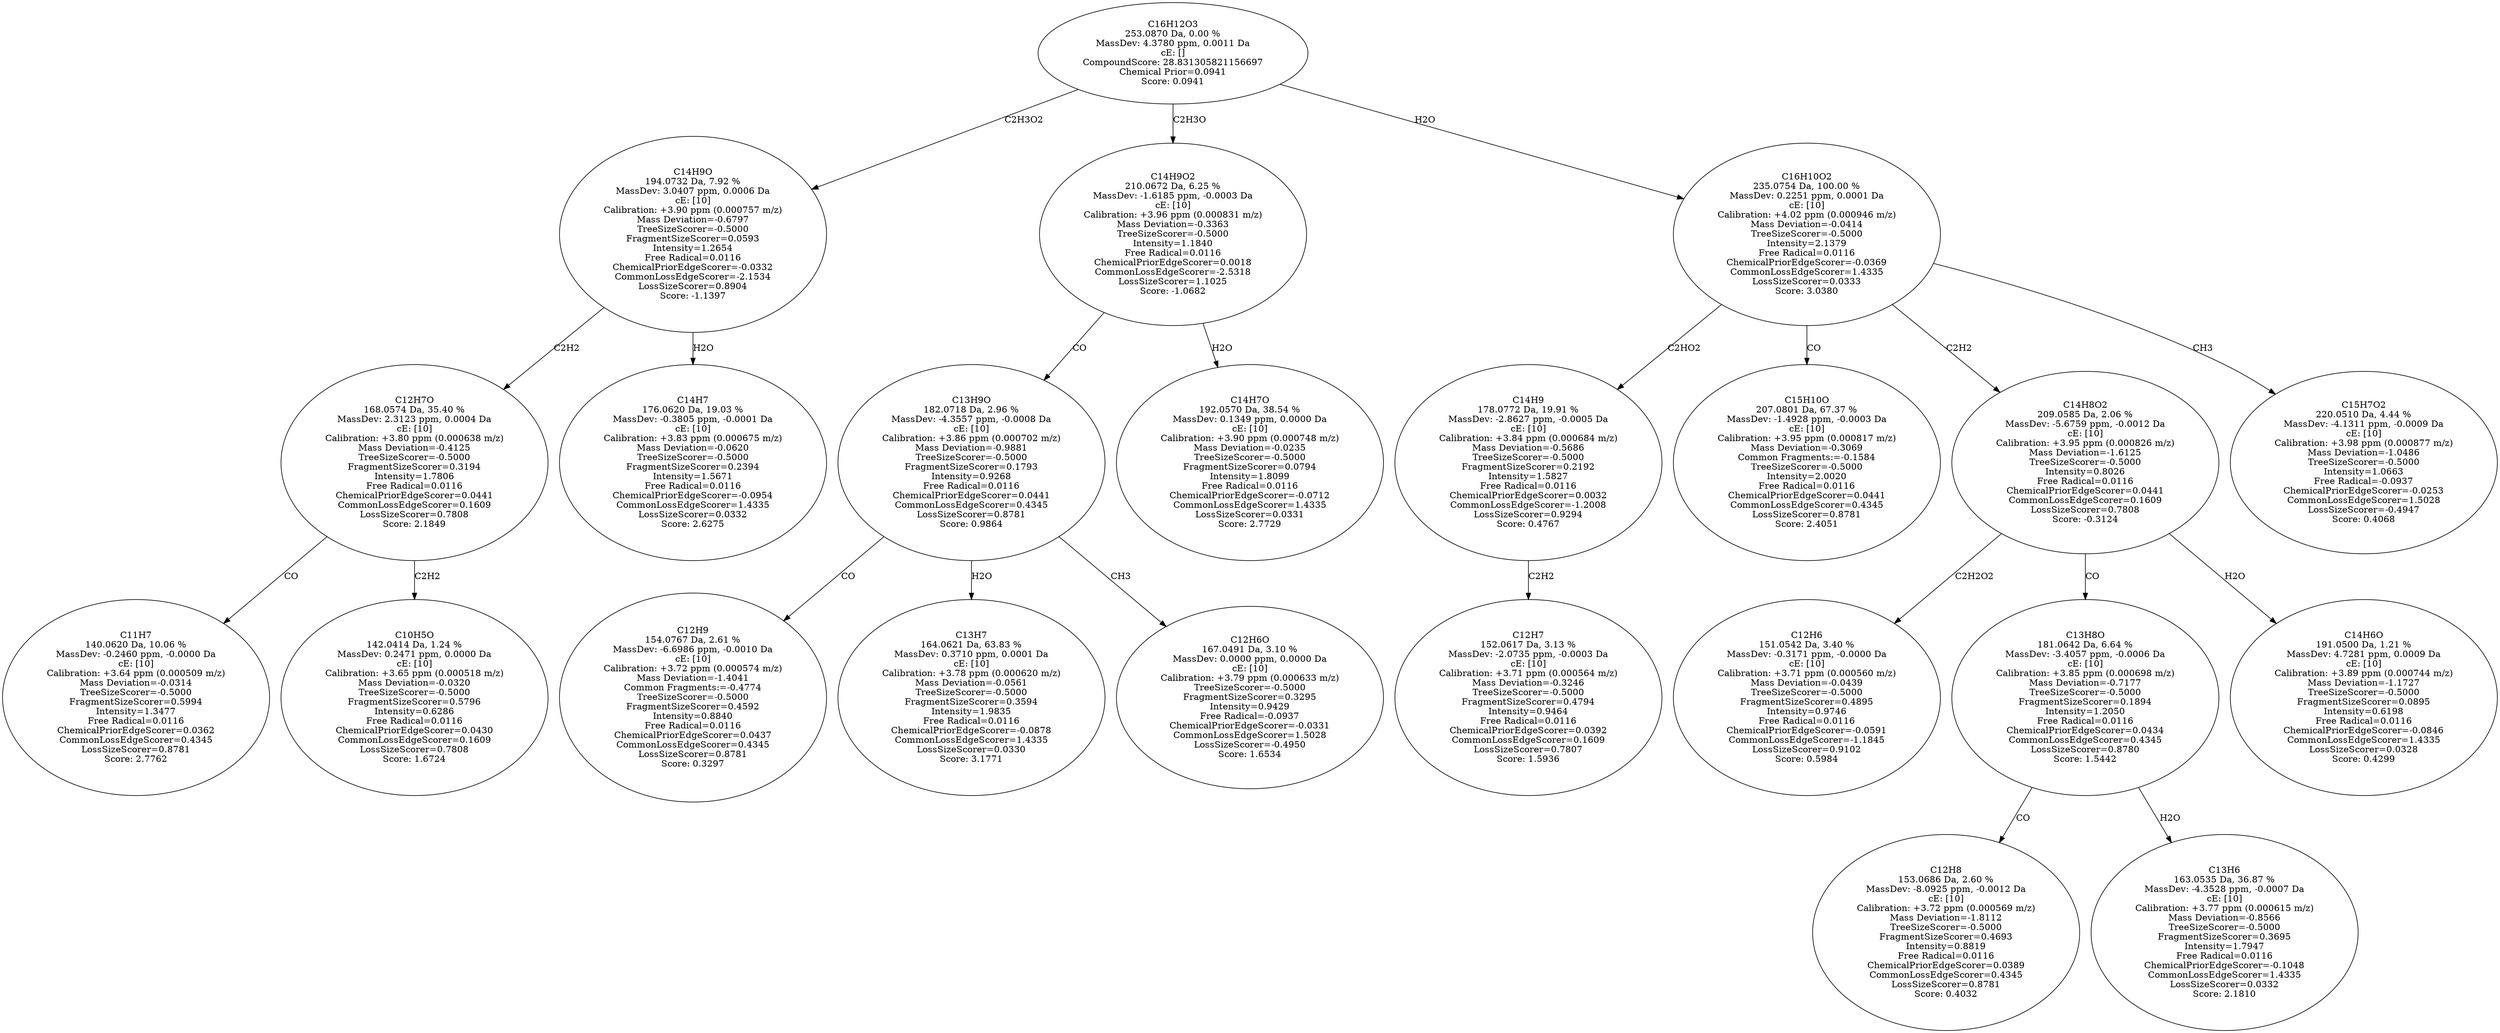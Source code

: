 strict digraph {
v1 [label="C11H7\n140.0620 Da, 10.06 %\nMassDev: -0.2460 ppm, -0.0000 Da\ncE: [10]\nCalibration: +3.64 ppm (0.000509 m/z)\nMass Deviation=-0.0314\nTreeSizeScorer=-0.5000\nFragmentSizeScorer=0.5994\nIntensity=1.3477\nFree Radical=0.0116\nChemicalPriorEdgeScorer=0.0362\nCommonLossEdgeScorer=0.4345\nLossSizeScorer=0.8781\nScore: 2.7762"];
v2 [label="C10H5O\n142.0414 Da, 1.24 %\nMassDev: 0.2471 ppm, 0.0000 Da\ncE: [10]\nCalibration: +3.65 ppm (0.000518 m/z)\nMass Deviation=-0.0320\nTreeSizeScorer=-0.5000\nFragmentSizeScorer=0.5796\nIntensity=0.6286\nFree Radical=0.0116\nChemicalPriorEdgeScorer=0.0430\nCommonLossEdgeScorer=0.1609\nLossSizeScorer=0.7808\nScore: 1.6724"];
v3 [label="C12H7O\n168.0574 Da, 35.40 %\nMassDev: 2.3123 ppm, 0.0004 Da\ncE: [10]\nCalibration: +3.80 ppm (0.000638 m/z)\nMass Deviation=-0.4125\nTreeSizeScorer=-0.5000\nFragmentSizeScorer=0.3194\nIntensity=1.7806\nFree Radical=0.0116\nChemicalPriorEdgeScorer=0.0441\nCommonLossEdgeScorer=0.1609\nLossSizeScorer=0.7808\nScore: 2.1849"];
v4 [label="C14H7\n176.0620 Da, 19.03 %\nMassDev: -0.3805 ppm, -0.0001 Da\ncE: [10]\nCalibration: +3.83 ppm (0.000675 m/z)\nMass Deviation=-0.0620\nTreeSizeScorer=-0.5000\nFragmentSizeScorer=0.2394\nIntensity=1.5671\nFree Radical=0.0116\nChemicalPriorEdgeScorer=-0.0954\nCommonLossEdgeScorer=1.4335\nLossSizeScorer=0.0332\nScore: 2.6275"];
v5 [label="C14H9O\n194.0732 Da, 7.92 %\nMassDev: 3.0407 ppm, 0.0006 Da\ncE: [10]\nCalibration: +3.90 ppm (0.000757 m/z)\nMass Deviation=-0.6797\nTreeSizeScorer=-0.5000\nFragmentSizeScorer=0.0593\nIntensity=1.2654\nFree Radical=0.0116\nChemicalPriorEdgeScorer=-0.0332\nCommonLossEdgeScorer=-2.1534\nLossSizeScorer=0.8904\nScore: -1.1397"];
v6 [label="C12H9\n154.0767 Da, 2.61 %\nMassDev: -6.6986 ppm, -0.0010 Da\ncE: [10]\nCalibration: +3.72 ppm (0.000574 m/z)\nMass Deviation=-1.4041\nCommon Fragments:=-0.4774\nTreeSizeScorer=-0.5000\nFragmentSizeScorer=0.4592\nIntensity=0.8840\nFree Radical=0.0116\nChemicalPriorEdgeScorer=0.0437\nCommonLossEdgeScorer=0.4345\nLossSizeScorer=0.8781\nScore: 0.3297"];
v7 [label="C13H7\n164.0621 Da, 63.83 %\nMassDev: 0.3710 ppm, 0.0001 Da\ncE: [10]\nCalibration: +3.78 ppm (0.000620 m/z)\nMass Deviation=-0.0561\nTreeSizeScorer=-0.5000\nFragmentSizeScorer=0.3594\nIntensity=1.9835\nFree Radical=0.0116\nChemicalPriorEdgeScorer=-0.0878\nCommonLossEdgeScorer=1.4335\nLossSizeScorer=0.0330\nScore: 3.1771"];
v8 [label="C12H6O\n167.0491 Da, 3.10 %\nMassDev: 0.0000 ppm, 0.0000 Da\ncE: [10]\nCalibration: +3.79 ppm (0.000633 m/z)\nTreeSizeScorer=-0.5000\nFragmentSizeScorer=0.3295\nIntensity=0.9429\nFree Radical=-0.0937\nChemicalPriorEdgeScorer=-0.0331\nCommonLossEdgeScorer=1.5028\nLossSizeScorer=-0.4950\nScore: 1.6534"];
v9 [label="C13H9O\n182.0718 Da, 2.96 %\nMassDev: -4.3557 ppm, -0.0008 Da\ncE: [10]\nCalibration: +3.86 ppm (0.000702 m/z)\nMass Deviation=-0.9881\nTreeSizeScorer=-0.5000\nFragmentSizeScorer=0.1793\nIntensity=0.9268\nFree Radical=0.0116\nChemicalPriorEdgeScorer=0.0441\nCommonLossEdgeScorer=0.4345\nLossSizeScorer=0.8781\nScore: 0.9864"];
v10 [label="C14H7O\n192.0570 Da, 38.54 %\nMassDev: 0.1349 ppm, 0.0000 Da\ncE: [10]\nCalibration: +3.90 ppm (0.000748 m/z)\nMass Deviation=-0.0235\nTreeSizeScorer=-0.5000\nFragmentSizeScorer=0.0794\nIntensity=1.8099\nFree Radical=0.0116\nChemicalPriorEdgeScorer=-0.0712\nCommonLossEdgeScorer=1.4335\nLossSizeScorer=0.0331\nScore: 2.7729"];
v11 [label="C14H9O2\n210.0672 Da, 6.25 %\nMassDev: -1.6185 ppm, -0.0003 Da\ncE: [10]\nCalibration: +3.96 ppm (0.000831 m/z)\nMass Deviation=-0.3363\nTreeSizeScorer=-0.5000\nIntensity=1.1840\nFree Radical=0.0116\nChemicalPriorEdgeScorer=0.0018\nCommonLossEdgeScorer=-2.5318\nLossSizeScorer=1.1025\nScore: -1.0682"];
v12 [label="C12H7\n152.0617 Da, 3.13 %\nMassDev: -2.0735 ppm, -0.0003 Da\ncE: [10]\nCalibration: +3.71 ppm (0.000564 m/z)\nMass Deviation=-0.3246\nTreeSizeScorer=-0.5000\nFragmentSizeScorer=0.4794\nIntensity=0.9464\nFree Radical=0.0116\nChemicalPriorEdgeScorer=0.0392\nCommonLossEdgeScorer=0.1609\nLossSizeScorer=0.7807\nScore: 1.5936"];
v13 [label="C14H9\n178.0772 Da, 19.91 %\nMassDev: -2.8627 ppm, -0.0005 Da\ncE: [10]\nCalibration: +3.84 ppm (0.000684 m/z)\nMass Deviation=-0.5686\nTreeSizeScorer=-0.5000\nFragmentSizeScorer=0.2192\nIntensity=1.5827\nFree Radical=0.0116\nChemicalPriorEdgeScorer=0.0032\nCommonLossEdgeScorer=-1.2008\nLossSizeScorer=0.9294\nScore: 0.4767"];
v14 [label="C15H10O\n207.0801 Da, 67.37 %\nMassDev: -1.4928 ppm, -0.0003 Da\ncE: [10]\nCalibration: +3.95 ppm (0.000817 m/z)\nMass Deviation=-0.3069\nCommon Fragments:=-0.1584\nTreeSizeScorer=-0.5000\nIntensity=2.0020\nFree Radical=0.0116\nChemicalPriorEdgeScorer=0.0441\nCommonLossEdgeScorer=0.4345\nLossSizeScorer=0.8781\nScore: 2.4051"];
v15 [label="C12H6\n151.0542 Da, 3.40 %\nMassDev: -0.3171 ppm, -0.0000 Da\ncE: [10]\nCalibration: +3.71 ppm (0.000560 m/z)\nMass Deviation=-0.0439\nTreeSizeScorer=-0.5000\nFragmentSizeScorer=0.4895\nIntensity=0.9746\nFree Radical=0.0116\nChemicalPriorEdgeScorer=-0.0591\nCommonLossEdgeScorer=-1.1845\nLossSizeScorer=0.9102\nScore: 0.5984"];
v16 [label="C12H8\n153.0686 Da, 2.60 %\nMassDev: -8.0925 ppm, -0.0012 Da\ncE: [10]\nCalibration: +3.72 ppm (0.000569 m/z)\nMass Deviation=-1.8112\nTreeSizeScorer=-0.5000\nFragmentSizeScorer=0.4693\nIntensity=0.8819\nFree Radical=0.0116\nChemicalPriorEdgeScorer=0.0389\nCommonLossEdgeScorer=0.4345\nLossSizeScorer=0.8781\nScore: 0.4032"];
v17 [label="C13H6\n163.0535 Da, 36.87 %\nMassDev: -4.3528 ppm, -0.0007 Da\ncE: [10]\nCalibration: +3.77 ppm (0.000615 m/z)\nMass Deviation=-0.8566\nTreeSizeScorer=-0.5000\nFragmentSizeScorer=0.3695\nIntensity=1.7947\nFree Radical=0.0116\nChemicalPriorEdgeScorer=-0.1048\nCommonLossEdgeScorer=1.4335\nLossSizeScorer=0.0332\nScore: 2.1810"];
v18 [label="C13H8O\n181.0642 Da, 6.64 %\nMassDev: -3.4057 ppm, -0.0006 Da\ncE: [10]\nCalibration: +3.85 ppm (0.000698 m/z)\nMass Deviation=-0.7177\nTreeSizeScorer=-0.5000\nFragmentSizeScorer=0.1894\nIntensity=1.2050\nFree Radical=0.0116\nChemicalPriorEdgeScorer=0.0434\nCommonLossEdgeScorer=0.4345\nLossSizeScorer=0.8780\nScore: 1.5442"];
v19 [label="C14H6O\n191.0500 Da, 1.21 %\nMassDev: 4.7281 ppm, 0.0009 Da\ncE: [10]\nCalibration: +3.89 ppm (0.000744 m/z)\nMass Deviation=-1.1727\nTreeSizeScorer=-0.5000\nFragmentSizeScorer=0.0895\nIntensity=0.6198\nFree Radical=0.0116\nChemicalPriorEdgeScorer=-0.0846\nCommonLossEdgeScorer=1.4335\nLossSizeScorer=0.0328\nScore: 0.4299"];
v20 [label="C14H8O2\n209.0585 Da, 2.06 %\nMassDev: -5.6759 ppm, -0.0012 Da\ncE: [10]\nCalibration: +3.95 ppm (0.000826 m/z)\nMass Deviation=-1.6125\nTreeSizeScorer=-0.5000\nIntensity=0.8026\nFree Radical=0.0116\nChemicalPriorEdgeScorer=0.0441\nCommonLossEdgeScorer=0.1609\nLossSizeScorer=0.7808\nScore: -0.3124"];
v21 [label="C15H7O2\n220.0510 Da, 4.44 %\nMassDev: -4.1311 ppm, -0.0009 Da\ncE: [10]\nCalibration: +3.98 ppm (0.000877 m/z)\nMass Deviation=-1.0486\nTreeSizeScorer=-0.5000\nIntensity=1.0663\nFree Radical=-0.0937\nChemicalPriorEdgeScorer=-0.0253\nCommonLossEdgeScorer=1.5028\nLossSizeScorer=-0.4947\nScore: 0.4068"];
v22 [label="C16H10O2\n235.0754 Da, 100.00 %\nMassDev: 0.2251 ppm, 0.0001 Da\ncE: [10]\nCalibration: +4.02 ppm (0.000946 m/z)\nMass Deviation=-0.0414\nTreeSizeScorer=-0.5000\nIntensity=2.1379\nFree Radical=0.0116\nChemicalPriorEdgeScorer=-0.0369\nCommonLossEdgeScorer=1.4335\nLossSizeScorer=0.0333\nScore: 3.0380"];
v23 [label="C16H12O3\n253.0870 Da, 0.00 %\nMassDev: 4.3780 ppm, 0.0011 Da\ncE: []\nCompoundScore: 28.831305821156697\nChemical Prior=0.0941\nScore: 0.0941"];
v3 -> v1 [label="CO"];
v3 -> v2 [label="C2H2"];
v5 -> v3 [label="C2H2"];
v5 -> v4 [label="H2O"];
v23 -> v5 [label="C2H3O2"];
v9 -> v6 [label="CO"];
v9 -> v7 [label="H2O"];
v9 -> v8 [label="CH3"];
v11 -> v9 [label="CO"];
v11 -> v10 [label="H2O"];
v23 -> v11 [label="C2H3O"];
v13 -> v12 [label="C2H2"];
v22 -> v13 [label="C2HO2"];
v22 -> v14 [label="CO"];
v20 -> v15 [label="C2H2O2"];
v18 -> v16 [label="CO"];
v18 -> v17 [label="H2O"];
v20 -> v18 [label="CO"];
v20 -> v19 [label="H2O"];
v22 -> v20 [label="C2H2"];
v22 -> v21 [label="CH3"];
v23 -> v22 [label="H2O"];
}